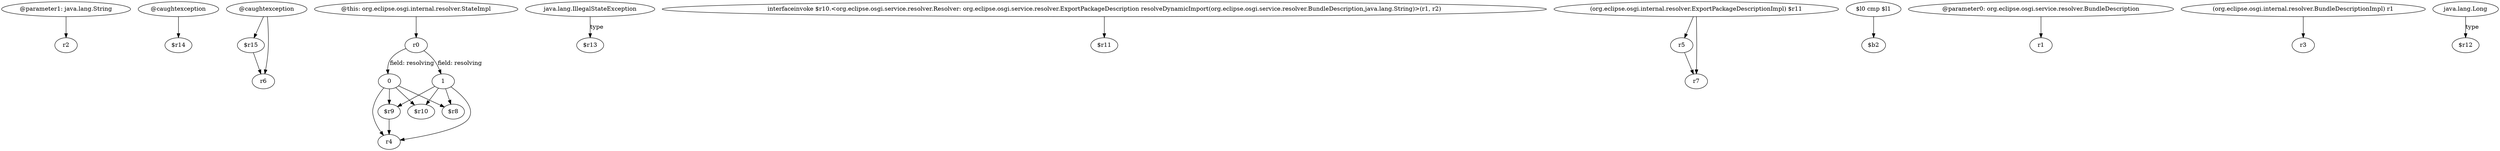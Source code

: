 digraph g {
0[label="@parameter1: java.lang.String"]
1[label="r2"]
0->1[label=""]
2[label="@caughtexception"]
3[label="$r14"]
2->3[label=""]
4[label="@caughtexception"]
5[label="$r15"]
4->5[label=""]
6[label="0"]
7[label="r4"]
6->7[label=""]
8[label="1"]
8->7[label=""]
9[label="$r9"]
9->7[label=""]
10[label="r0"]
10->6[label="field: resolving"]
11[label="java.lang.IllegalStateException"]
12[label="$r13"]
11->12[label="type"]
13[label="interfaceinvoke $r10.<org.eclipse.osgi.service.resolver.Resolver: org.eclipse.osgi.service.resolver.ExportPackageDescription resolveDynamicImport(org.eclipse.osgi.service.resolver.BundleDescription,java.lang.String)>(r1, r2)"]
14[label="$r11"]
13->14[label=""]
10->8[label="field: resolving"]
15[label="(org.eclipse.osgi.internal.resolver.ExportPackageDescriptionImpl) $r11"]
16[label="r5"]
15->16[label=""]
17[label="$r10"]
8->17[label=""]
18[label="r7"]
16->18[label=""]
6->17[label=""]
19[label="@this: org.eclipse.osgi.internal.resolver.StateImpl"]
19->10[label=""]
20[label="$l0 cmp $l1"]
21[label="$b2"]
20->21[label=""]
22[label="@parameter0: org.eclipse.osgi.service.resolver.BundleDescription"]
23[label="r1"]
22->23[label=""]
6->9[label=""]
8->9[label=""]
24[label="(org.eclipse.osgi.internal.resolver.BundleDescriptionImpl) r1"]
25[label="r3"]
24->25[label=""]
26[label="java.lang.Long"]
27[label="$r12"]
26->27[label="type"]
28[label="r6"]
4->28[label=""]
15->18[label=""]
29[label="$r8"]
8->29[label=""]
6->29[label=""]
5->28[label=""]
}